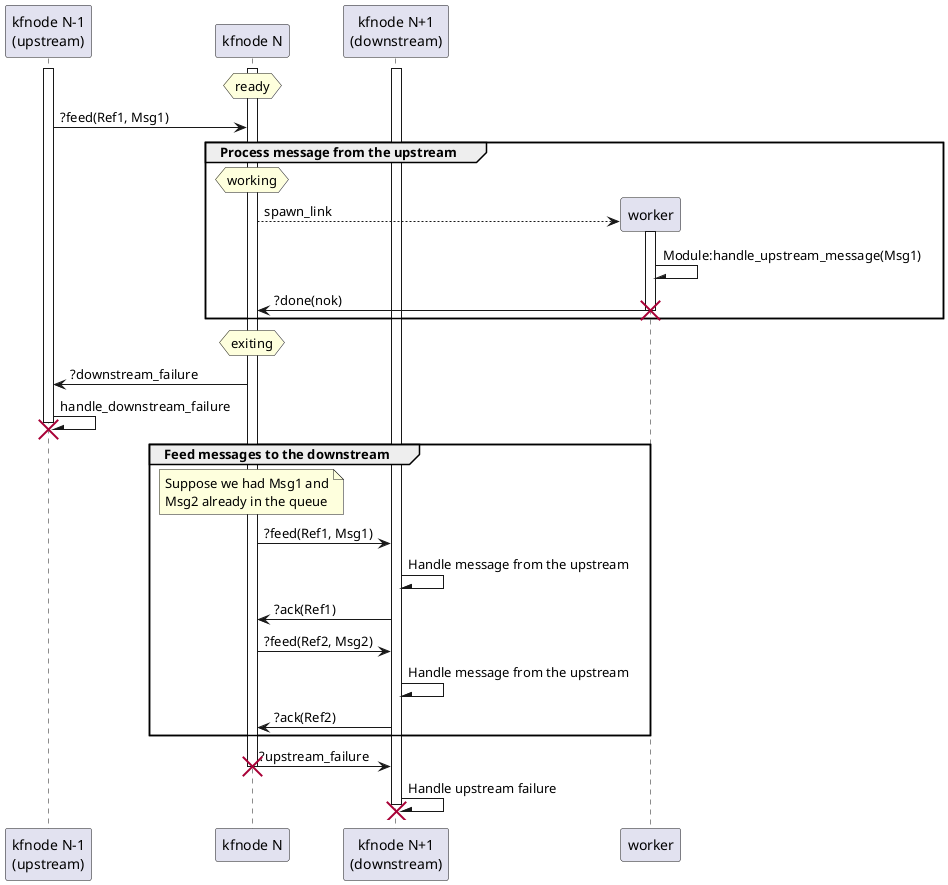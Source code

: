 @startuml

participant "kfnode N-1\n(upstream)" as upstream
participant "kfnode N" as kfnode
participant "kfnode N+1\n(downstream)" as downstream

activate kfnode
activate upstream
activate downstream

hnote over kfnode : ready
upstream -> kfnode : ?feed(Ref1, Msg1)

group Process message from the upstream
  hnote over kfnode : working
  kfnode --> worker ** : spawn_link
  activate worker
  worker -\ worker : Module:handle_upstream_message(Msg1)
  kfnode <- worker : ?done(nok)
  destroy worker
end

hnote over kfnode : exiting

kfnode -> upstream : ?downstream_failure
upstream -\ upstream : handle_downstream_failure
destroy upstream

group Feed messages to the downstream
  note over kfnode
    Suppose we had Msg1 and
    Msg2 already in the queue
  end note

  kfnode -> downstream : ?feed(Ref1, Msg1)
  downstream -\ downstream : Handle message from the upstream
  kfnode <- downstream : ?ack(Ref1)

  kfnode -> downstream : ?feed(Ref2, Msg2)
  downstream -\ downstream : Handle message from the upstream
  kfnode <- downstream : ?ack(Ref2)
end

kfnode -> downstream : ?upstream_failure
destroy kfnode

downstream -\ downstream : Handle upstream failure
destroy downstream

@enduml
